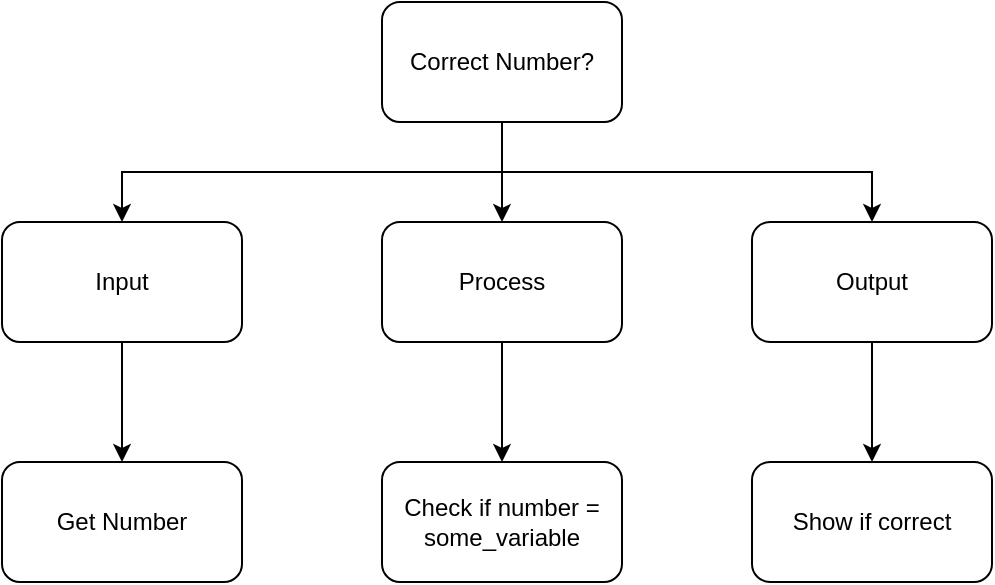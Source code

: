 <mxfile version="14.6.10" type="github">
  <diagram id="UT8kvrL2FS7cbMcp8yLi" name="Page-1">
    <mxGraphModel dx="582" dy="415" grid="1" gridSize="10" guides="1" tooltips="1" connect="1" arrows="1" fold="1" page="1" pageScale="1" pageWidth="850" pageHeight="1100" math="0" shadow="0">
      <root>
        <mxCell id="0" />
        <mxCell id="1" parent="0" />
        <mxCell id="-IYPEcj46R-dNp7kBAaJ-8" style="edgeStyle=orthogonalEdgeStyle;rounded=0;orthogonalLoop=1;jettySize=auto;html=1;exitX=0.5;exitY=1;exitDx=0;exitDy=0;entryX=0.5;entryY=0;entryDx=0;entryDy=0;" edge="1" parent="1" source="-IYPEcj46R-dNp7kBAaJ-1" target="-IYPEcj46R-dNp7kBAaJ-3">
          <mxGeometry relative="1" as="geometry" />
        </mxCell>
        <mxCell id="-IYPEcj46R-dNp7kBAaJ-9" style="edgeStyle=orthogonalEdgeStyle;rounded=0;orthogonalLoop=1;jettySize=auto;html=1;exitX=0.5;exitY=1;exitDx=0;exitDy=0;entryX=0.5;entryY=0;entryDx=0;entryDy=0;" edge="1" parent="1" source="-IYPEcj46R-dNp7kBAaJ-1" target="-IYPEcj46R-dNp7kBAaJ-2">
          <mxGeometry relative="1" as="geometry" />
        </mxCell>
        <mxCell id="-IYPEcj46R-dNp7kBAaJ-10" style="edgeStyle=orthogonalEdgeStyle;rounded=0;orthogonalLoop=1;jettySize=auto;html=1;exitX=0.5;exitY=1;exitDx=0;exitDy=0;entryX=0.5;entryY=0;entryDx=0;entryDy=0;" edge="1" parent="1" source="-IYPEcj46R-dNp7kBAaJ-1" target="-IYPEcj46R-dNp7kBAaJ-4">
          <mxGeometry relative="1" as="geometry" />
        </mxCell>
        <mxCell id="-IYPEcj46R-dNp7kBAaJ-1" value="Correct Number?" style="rounded=1;whiteSpace=wrap;html=1;" vertex="1" parent="1">
          <mxGeometry x="240" y="190" width="120" height="60" as="geometry" />
        </mxCell>
        <mxCell id="-IYPEcj46R-dNp7kBAaJ-11" style="edgeStyle=orthogonalEdgeStyle;rounded=0;orthogonalLoop=1;jettySize=auto;html=1;exitX=0.5;exitY=1;exitDx=0;exitDy=0;entryX=0.5;entryY=0;entryDx=0;entryDy=0;" edge="1" parent="1" source="-IYPEcj46R-dNp7kBAaJ-2" target="-IYPEcj46R-dNp7kBAaJ-6">
          <mxGeometry relative="1" as="geometry" />
        </mxCell>
        <mxCell id="-IYPEcj46R-dNp7kBAaJ-2" value="Input" style="rounded=1;whiteSpace=wrap;html=1;" vertex="1" parent="1">
          <mxGeometry x="50" y="300" width="120" height="60" as="geometry" />
        </mxCell>
        <mxCell id="-IYPEcj46R-dNp7kBAaJ-12" style="edgeStyle=orthogonalEdgeStyle;rounded=0;orthogonalLoop=1;jettySize=auto;html=1;exitX=0.5;exitY=1;exitDx=0;exitDy=0;entryX=0.5;entryY=0;entryDx=0;entryDy=0;" edge="1" parent="1" source="-IYPEcj46R-dNp7kBAaJ-3" target="-IYPEcj46R-dNp7kBAaJ-5">
          <mxGeometry relative="1" as="geometry" />
        </mxCell>
        <mxCell id="-IYPEcj46R-dNp7kBAaJ-3" value="Process" style="rounded=1;whiteSpace=wrap;html=1;" vertex="1" parent="1">
          <mxGeometry x="240" y="300" width="120" height="60" as="geometry" />
        </mxCell>
        <mxCell id="-IYPEcj46R-dNp7kBAaJ-13" style="edgeStyle=orthogonalEdgeStyle;rounded=0;orthogonalLoop=1;jettySize=auto;html=1;exitX=0.5;exitY=1;exitDx=0;exitDy=0;entryX=0.5;entryY=0;entryDx=0;entryDy=0;" edge="1" parent="1" source="-IYPEcj46R-dNp7kBAaJ-4" target="-IYPEcj46R-dNp7kBAaJ-7">
          <mxGeometry relative="1" as="geometry" />
        </mxCell>
        <mxCell id="-IYPEcj46R-dNp7kBAaJ-4" value="Output" style="rounded=1;whiteSpace=wrap;html=1;" vertex="1" parent="1">
          <mxGeometry x="425" y="300" width="120" height="60" as="geometry" />
        </mxCell>
        <mxCell id="-IYPEcj46R-dNp7kBAaJ-5" value="Check if number = some_variable" style="rounded=1;whiteSpace=wrap;html=1;" vertex="1" parent="1">
          <mxGeometry x="240" y="420" width="120" height="60" as="geometry" />
        </mxCell>
        <mxCell id="-IYPEcj46R-dNp7kBAaJ-6" value="Get Number" style="rounded=1;whiteSpace=wrap;html=1;" vertex="1" parent="1">
          <mxGeometry x="50" y="420" width="120" height="60" as="geometry" />
        </mxCell>
        <mxCell id="-IYPEcj46R-dNp7kBAaJ-7" value="Show if correct" style="rounded=1;whiteSpace=wrap;html=1;" vertex="1" parent="1">
          <mxGeometry x="425" y="420" width="120" height="60" as="geometry" />
        </mxCell>
      </root>
    </mxGraphModel>
  </diagram>
</mxfile>
